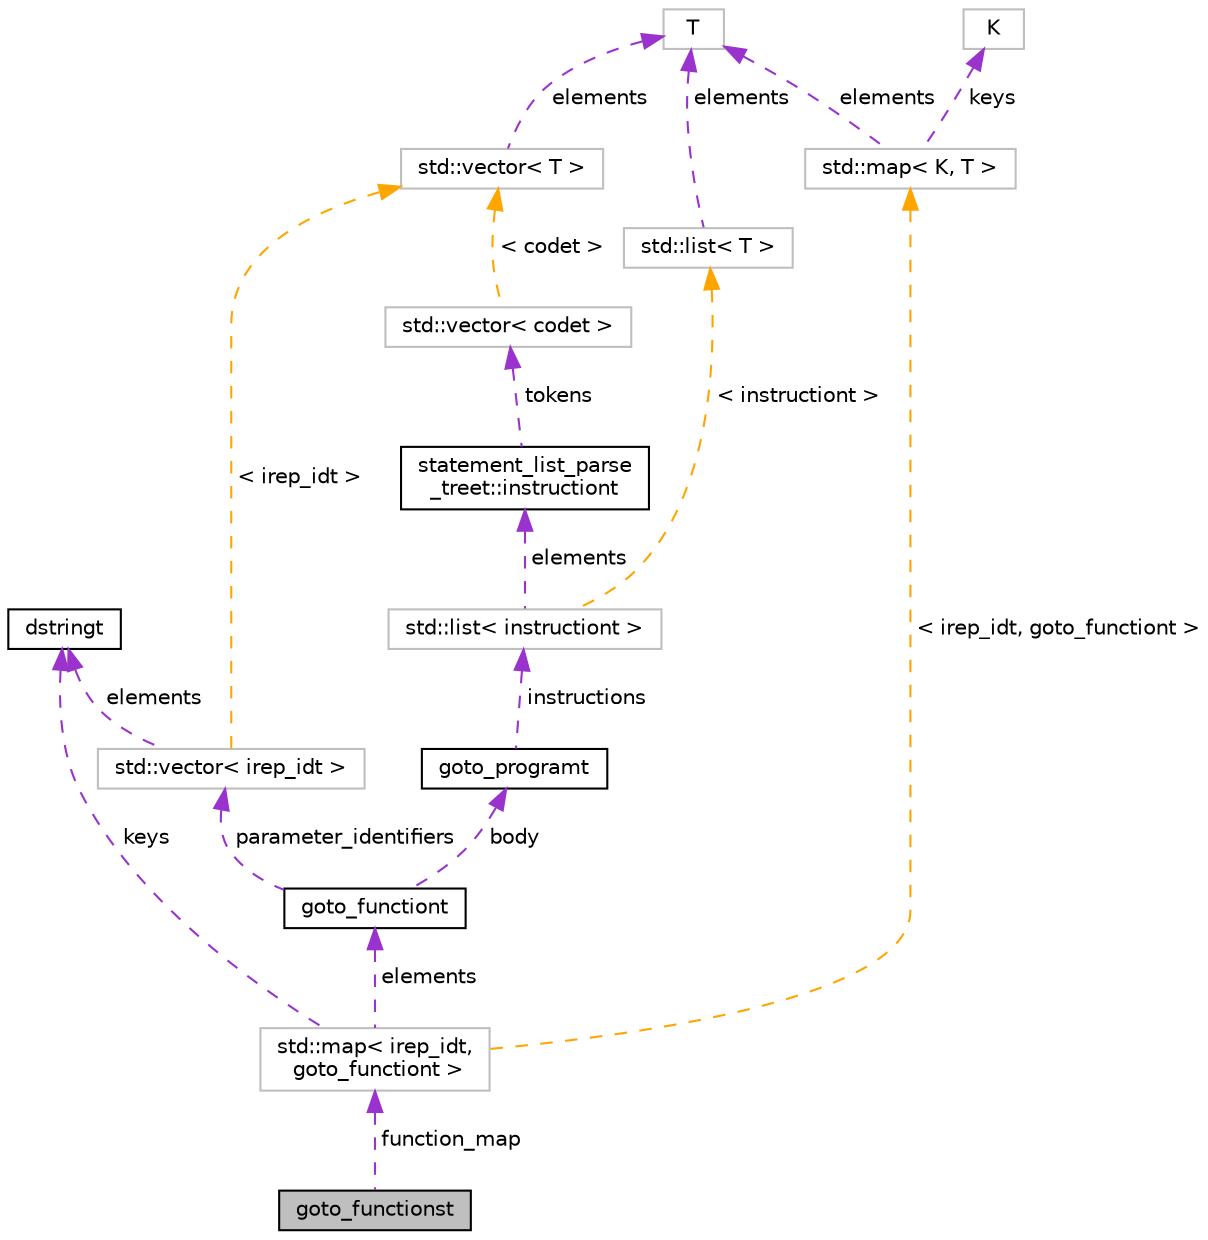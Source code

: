 digraph "goto_functionst"
{
 // LATEX_PDF_SIZE
  bgcolor="transparent";
  edge [fontname="Helvetica",fontsize="10",labelfontname="Helvetica",labelfontsize="10"];
  node [fontname="Helvetica",fontsize="10",shape=record];
  Node1 [label="goto_functionst",height=0.2,width=0.4,color="black", fillcolor="grey75", style="filled", fontcolor="black",tooltip="A collection of goto functions."];
  Node2 -> Node1 [dir="back",color="darkorchid3",fontsize="10",style="dashed",label=" function_map" ,fontname="Helvetica"];
  Node2 [label="std::map\< irep_idt,\l goto_functiont \>",height=0.2,width=0.4,color="grey75",tooltip=" "];
  Node3 -> Node2 [dir="back",color="darkorchid3",fontsize="10",style="dashed",label=" elements" ,fontname="Helvetica"];
  Node3 [label="goto_functiont",height=0.2,width=0.4,color="black",URL="$classgoto__functiont.html",tooltip="A goto function, consisting of function body (see body) and parameter identifiers (see parameter_iden..."];
  Node4 -> Node3 [dir="back",color="darkorchid3",fontsize="10",style="dashed",label=" parameter_identifiers" ,fontname="Helvetica"];
  Node4 [label="std::vector\< irep_idt \>",height=0.2,width=0.4,color="grey75",tooltip=" "];
  Node5 -> Node4 [dir="back",color="darkorchid3",fontsize="10",style="dashed",label=" elements" ,fontname="Helvetica"];
  Node5 [label="dstringt",height=0.2,width=0.4,color="black",URL="$classdstringt.html",tooltip="dstringt has one field, an unsigned integer no which is an index into a static table of strings."];
  Node6 -> Node4 [dir="back",color="orange",fontsize="10",style="dashed",label=" \< irep_idt \>" ,fontname="Helvetica"];
  Node6 [label="std::vector\< T \>",height=0.2,width=0.4,color="grey75",tooltip="STL class."];
  Node7 -> Node6 [dir="back",color="darkorchid3",fontsize="10",style="dashed",label=" elements" ,fontname="Helvetica"];
  Node7 [label="T",height=0.2,width=0.4,color="grey75",tooltip=" "];
  Node8 -> Node3 [dir="back",color="darkorchid3",fontsize="10",style="dashed",label=" body" ,fontname="Helvetica"];
  Node8 [label="goto_programt",height=0.2,width=0.4,color="black",URL="$classgoto__programt.html",tooltip="A generic container class for the GOTO intermediate representation of one function."];
  Node9 -> Node8 [dir="back",color="darkorchid3",fontsize="10",style="dashed",label=" instructions" ,fontname="Helvetica"];
  Node9 [label="std::list\< instructiont \>",height=0.2,width=0.4,color="grey75",tooltip=" "];
  Node10 -> Node9 [dir="back",color="darkorchid3",fontsize="10",style="dashed",label=" elements" ,fontname="Helvetica"];
  Node10 [label="statement_list_parse\l_treet::instructiont",height=0.2,width=0.4,color="black",URL="$structstatement__list__parse__treet_1_1instructiont.html",tooltip="Represents a regular Statement List instruction which consists out of one or more codet tokens."];
  Node11 -> Node10 [dir="back",color="darkorchid3",fontsize="10",style="dashed",label=" tokens" ,fontname="Helvetica"];
  Node11 [label="std::vector\< codet \>",height=0.2,width=0.4,color="grey75",tooltip=" "];
  Node6 -> Node11 [dir="back",color="orange",fontsize="10",style="dashed",label=" \< codet \>" ,fontname="Helvetica"];
  Node20 -> Node9 [dir="back",color="orange",fontsize="10",style="dashed",label=" \< instructiont \>" ,fontname="Helvetica"];
  Node20 [label="std::list\< T \>",height=0.2,width=0.4,color="grey75",tooltip="STL class."];
  Node7 -> Node20 [dir="back",color="darkorchid3",fontsize="10",style="dashed",label=" elements" ,fontname="Helvetica"];
  Node5 -> Node2 [dir="back",color="darkorchid3",fontsize="10",style="dashed",label=" keys" ,fontname="Helvetica"];
  Node21 -> Node2 [dir="back",color="orange",fontsize="10",style="dashed",label=" \< irep_idt, goto_functiont \>" ,fontname="Helvetica"];
  Node21 [label="std::map\< K, T \>",height=0.2,width=0.4,color="grey75",tooltip="STL class."];
  Node22 -> Node21 [dir="back",color="darkorchid3",fontsize="10",style="dashed",label=" keys" ,fontname="Helvetica"];
  Node22 [label="K",height=0.2,width=0.4,color="grey75",tooltip=" "];
  Node7 -> Node21 [dir="back",color="darkorchid3",fontsize="10",style="dashed",label=" elements" ,fontname="Helvetica"];
}
